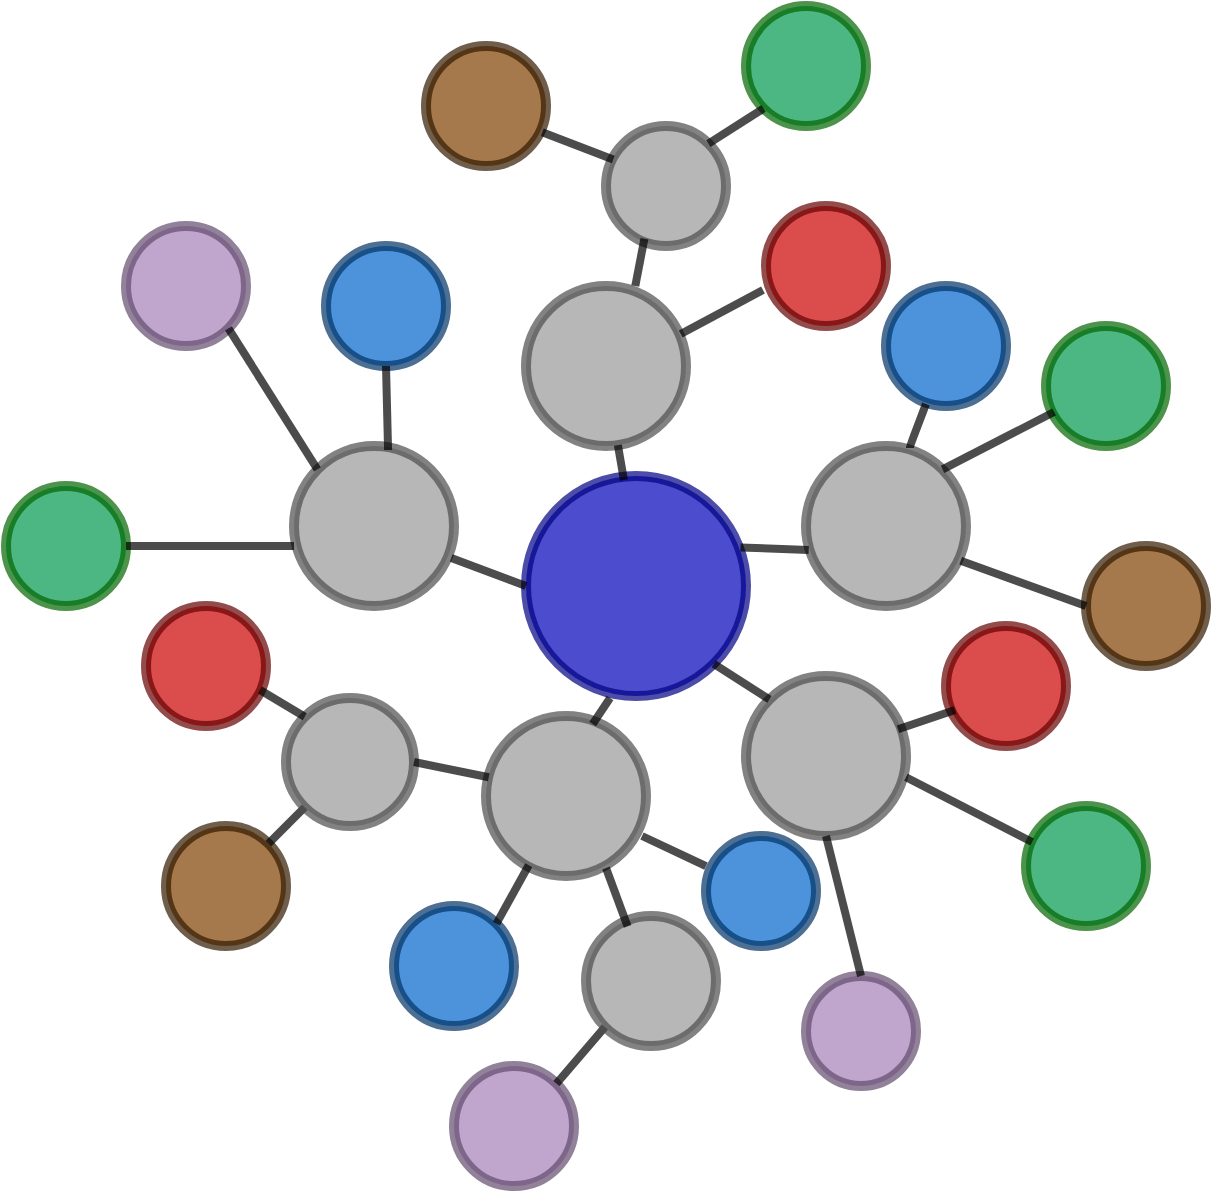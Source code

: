 <mxfile version="14.2.6" type="device"><diagram id="XH89T6Xm5MHnrH90-fYO" name="Page-1"><mxGraphModel dx="1422" dy="800" grid="1" gridSize="10" guides="1" tooltips="1" connect="1" arrows="1" fold="1" page="1" pageScale="1" pageWidth="827" pageHeight="1169" math="0" shadow="0"><root><mxCell id="0"/><mxCell id="1" parent="0"/><mxCell id="HkhIFzkLPedT5ky4OPXI-1" value="" style="ellipse;whiteSpace=wrap;html=1;strokeWidth=5;fillColor=#0000BA;strokeColor=#000085;opacity=70;" vertex="1" parent="1"><mxGeometry x="390" y="305" width="110" height="110" as="geometry"/></mxCell><mxCell id="HkhIFzkLPedT5ky4OPXI-3" value="" style="ellipse;whiteSpace=wrap;html=1;strokeWidth=5;strokeColor=#4D4D4D;fillColor=#999999;opacity=70;" vertex="1" parent="1"><mxGeometry x="530" y="290" width="80" height="80" as="geometry"/></mxCell><mxCell id="HkhIFzkLPedT5ky4OPXI-4" value="" style="ellipse;whiteSpace=wrap;html=1;strokeWidth=5;strokeColor=#4D4D4D;fillColor=#999999;opacity=70;" vertex="1" parent="1"><mxGeometry x="500" y="405" width="80" height="80" as="geometry"/></mxCell><mxCell id="HkhIFzkLPedT5ky4OPXI-5" value="" style="ellipse;whiteSpace=wrap;html=1;strokeWidth=5;strokeColor=#4D4D4D;fillColor=#999999;opacity=70;" vertex="1" parent="1"><mxGeometry x="370" y="425" width="80" height="80" as="geometry"/></mxCell><mxCell id="HkhIFzkLPedT5ky4OPXI-6" value="" style="ellipse;whiteSpace=wrap;html=1;strokeWidth=5;strokeColor=#4D4D4D;fillColor=#999999;opacity=70;" vertex="1" parent="1"><mxGeometry x="274" y="290" width="80" height="80" as="geometry"/></mxCell><mxCell id="HkhIFzkLPedT5ky4OPXI-7" value="" style="ellipse;whiteSpace=wrap;html=1;strokeWidth=5;strokeColor=#4D4D4D;fillColor=#999999;opacity=70;" vertex="1" parent="1"><mxGeometry x="390" y="210" width="80" height="80" as="geometry"/></mxCell><mxCell id="HkhIFzkLPedT5ky4OPXI-10" value="" style="endArrow=none;html=1;entryX=0.975;entryY=0.325;entryDx=0;entryDy=0;entryPerimeter=0;strokeWidth=4;exitX=0.017;exitY=0.65;exitDx=0;exitDy=0;exitPerimeter=0;opacity=70;" edge="1" parent="1" source="HkhIFzkLPedT5ky4OPXI-3" target="HkhIFzkLPedT5ky4OPXI-1"><mxGeometry width="50" height="50" relative="1" as="geometry"><mxPoint x="476.02" y="290" as="sourcePoint"/><mxPoint x="463.04" y="333.04" as="targetPoint"/></mxGeometry></mxCell><mxCell id="HkhIFzkLPedT5ky4OPXI-11" value="" style="endArrow=none;html=1;entryX=1;entryY=1;entryDx=0;entryDy=0;strokeWidth=4;exitX=0;exitY=0;exitDx=0;exitDy=0;opacity=70;" edge="1" parent="1" source="HkhIFzkLPedT5ky4OPXI-4" target="HkhIFzkLPedT5ky4OPXI-1"><mxGeometry width="50" height="50" relative="1" as="geometry"><mxPoint x="486.02" y="300" as="sourcePoint"/><mxPoint x="473.04" y="343.04" as="targetPoint"/></mxGeometry></mxCell><mxCell id="HkhIFzkLPedT5ky4OPXI-12" value="" style="endArrow=none;html=1;entryX=0.667;entryY=0.05;entryDx=0;entryDy=0;entryPerimeter=0;strokeWidth=4;exitX=0.382;exitY=1.009;exitDx=0;exitDy=0;exitPerimeter=0;opacity=70;" edge="1" parent="1" source="HkhIFzkLPedT5ky4OPXI-1" target="HkhIFzkLPedT5ky4OPXI-5"><mxGeometry width="50" height="50" relative="1" as="geometry"><mxPoint x="496.02" y="310" as="sourcePoint"/><mxPoint x="483.04" y="353.04" as="targetPoint"/></mxGeometry></mxCell><mxCell id="HkhIFzkLPedT5ky4OPXI-13" value="" style="endArrow=none;html=1;entryX=0.983;entryY=0.7;entryDx=0;entryDy=0;strokeWidth=4;exitX=0;exitY=0.5;exitDx=0;exitDy=0;opacity=70;entryPerimeter=0;" edge="1" parent="1" source="HkhIFzkLPedT5ky4OPXI-1" target="HkhIFzkLPedT5ky4OPXI-6"><mxGeometry width="50" height="50" relative="1" as="geometry"><mxPoint x="402" y="370" as="sourcePoint"/><mxPoint x="434.02" y="453" as="targetPoint"/></mxGeometry></mxCell><mxCell id="HkhIFzkLPedT5ky4OPXI-15" value="" style="endArrow=none;html=1;entryX=0.445;entryY=0.018;entryDx=0;entryDy=0;strokeWidth=4;entryPerimeter=0;opacity=70;" edge="1" parent="1" source="HkhIFzkLPedT5ky4OPXI-7" target="HkhIFzkLPedT5ky4OPXI-1"><mxGeometry width="50" height="50" relative="1" as="geometry"><mxPoint x="420" y="280" as="sourcePoint"/><mxPoint x="444.02" y="463" as="targetPoint"/></mxGeometry></mxCell><mxCell id="HkhIFzkLPedT5ky4OPXI-18" value="" style="ellipse;whiteSpace=wrap;html=1;strokeWidth=5;fillColor=#00994D;strokeColor=#006600;opacity=70;" vertex="1" parent="1"><mxGeometry x="500" y="70" width="60" height="60" as="geometry"/></mxCell><mxCell id="HkhIFzkLPedT5ky4OPXI-19" value="" style="ellipse;whiteSpace=wrap;html=1;strokeWidth=5;fillColor=#804000;strokeColor=#331A00;opacity=70;" vertex="1" parent="1"><mxGeometry x="340" y="90" width="60" height="60" as="geometry"/></mxCell><mxCell id="HkhIFzkLPedT5ky4OPXI-20" value="" style="ellipse;whiteSpace=wrap;html=1;strokeWidth=5;fillColor=#A680B8;strokeColor=#634C6E;opacity=70;" vertex="1" parent="1"><mxGeometry x="190" y="180" width="60" height="60" as="geometry"/></mxCell><mxCell id="HkhIFzkLPedT5ky4OPXI-23" value="" style="ellipse;whiteSpace=wrap;html=1;strokeWidth=5;fillColor=#A680B8;strokeColor=#634C6E;opacity=70;" vertex="1" parent="1"><mxGeometry x="530" y="555" width="55" height="55" as="geometry"/></mxCell><mxCell id="HkhIFzkLPedT5ky4OPXI-24" value="" style="ellipse;whiteSpace=wrap;html=1;strokeWidth=5;fillColor=#804000;strokeColor=#331A00;opacity=70;" vertex="1" parent="1"><mxGeometry x="210" y="480" width="60" height="60" as="geometry"/></mxCell><mxCell id="HkhIFzkLPedT5ky4OPXI-25" value="" style="ellipse;whiteSpace=wrap;html=1;strokeWidth=5;fillColor=#00994D;strokeColor=#006600;opacity=70;" vertex="1" parent="1"><mxGeometry x="650" y="230" width="60" height="60" as="geometry"/></mxCell><mxCell id="HkhIFzkLPedT5ky4OPXI-26" value="" style="ellipse;whiteSpace=wrap;html=1;strokeWidth=5;fillColor=#00994D;strokeColor=#006600;opacity=70;" vertex="1" parent="1"><mxGeometry x="640" y="470" width="60" height="60" as="geometry"/></mxCell><mxCell id="HkhIFzkLPedT5ky4OPXI-27" value="" style="ellipse;whiteSpace=wrap;html=1;strokeWidth=5;fillColor=#00994D;strokeColor=#006600;opacity=70;" vertex="1" parent="1"><mxGeometry x="130" y="310" width="60" height="60" as="geometry"/></mxCell><mxCell id="HkhIFzkLPedT5ky4OPXI-28" value="" style="ellipse;whiteSpace=wrap;html=1;strokeWidth=5;fillColor=#A680B8;strokeColor=#634C6E;opacity=70;" vertex="1" parent="1"><mxGeometry x="354" y="600" width="60" height="60" as="geometry"/></mxCell><mxCell id="HkhIFzkLPedT5ky4OPXI-30" value="" style="ellipse;whiteSpace=wrap;html=1;strokeWidth=5;fillColor=#804000;strokeColor=#331A00;opacity=70;" vertex="1" parent="1"><mxGeometry x="670" y="340" width="60" height="60" as="geometry"/></mxCell><mxCell id="HkhIFzkLPedT5ky4OPXI-36" value="" style="endArrow=none;html=1;entryX=1;entryY=0;entryDx=0;entryDy=0;strokeWidth=4;exitX=0.067;exitY=0.717;exitDx=0;exitDy=0;opacity=70;exitPerimeter=0;" edge="1" parent="1" source="HkhIFzkLPedT5ky4OPXI-25" target="HkhIFzkLPedT5ky4OPXI-3"><mxGeometry width="50" height="50" relative="1" as="geometry"><mxPoint x="456" y="429.04" as="sourcePoint"/><mxPoint x="440.02" y="473" as="targetPoint"/></mxGeometry></mxCell><mxCell id="HkhIFzkLPedT5ky4OPXI-37" value="" style="endArrow=none;html=1;entryX=0;entryY=0.5;entryDx=0;entryDy=0;strokeWidth=4;exitX=0.967;exitY=0.717;exitDx=0;exitDy=0;exitPerimeter=0;opacity=70;" edge="1" parent="1" source="HkhIFzkLPedT5ky4OPXI-3" target="HkhIFzkLPedT5ky4OPXI-30"><mxGeometry width="50" height="50" relative="1" as="geometry"><mxPoint x="466" y="439.04" as="sourcePoint"/><mxPoint x="450.02" y="483" as="targetPoint"/></mxGeometry></mxCell><mxCell id="HkhIFzkLPedT5ky4OPXI-38" value="" style="endArrow=none;html=1;entryX=0.05;entryY=0.3;entryDx=0;entryDy=0;entryPerimeter=0;strokeWidth=4;exitX=1;exitY=0.633;exitDx=0;exitDy=0;exitPerimeter=0;opacity=70;" edge="1" parent="1" source="HkhIFzkLPedT5ky4OPXI-4" target="HkhIFzkLPedT5ky4OPXI-26"><mxGeometry width="50" height="50" relative="1" as="geometry"><mxPoint x="476" y="449.04" as="sourcePoint"/><mxPoint x="460.02" y="493" as="targetPoint"/></mxGeometry></mxCell><mxCell id="HkhIFzkLPedT5ky4OPXI-39" value="" style="endArrow=none;html=1;entryX=0.5;entryY=0;entryDx=0;entryDy=0;strokeWidth=4;exitX=0.5;exitY=1;exitDx=0;exitDy=0;opacity=70;" edge="1" parent="1" source="HkhIFzkLPedT5ky4OPXI-4" target="HkhIFzkLPedT5ky4OPXI-23"><mxGeometry width="50" height="50" relative="1" as="geometry"><mxPoint x="486" y="459.04" as="sourcePoint"/><mxPoint x="470.02" y="503" as="targetPoint"/></mxGeometry></mxCell><mxCell id="HkhIFzkLPedT5ky4OPXI-40" value="" style="endArrow=none;html=1;entryX=1;entryY=0;entryDx=0;entryDy=0;strokeWidth=4;exitX=0;exitY=1;exitDx=0;exitDy=0;opacity=70;" edge="1" parent="1" source="HkhIFzkLPedT5ky4OPXI-46" target="HkhIFzkLPedT5ky4OPXI-28"><mxGeometry width="50" height="50" relative="1" as="geometry"><mxPoint x="394" y="500" as="sourcePoint"/><mxPoint x="480.02" y="513" as="targetPoint"/></mxGeometry></mxCell><mxCell id="HkhIFzkLPedT5ky4OPXI-41" value="" style="endArrow=none;html=1;entryX=1;entryY=0;entryDx=0;entryDy=0;strokeWidth=4;exitX=0;exitY=1;exitDx=0;exitDy=0;opacity=70;" edge="1" parent="1" source="HkhIFzkLPedT5ky4OPXI-44" target="HkhIFzkLPedT5ky4OPXI-24"><mxGeometry width="50" height="50" relative="1" as="geometry"><mxPoint x="506" y="479.04" as="sourcePoint"/><mxPoint x="490.02" y="523" as="targetPoint"/></mxGeometry></mxCell><mxCell id="HkhIFzkLPedT5ky4OPXI-42" value="" style="endArrow=none;html=1;entryX=1;entryY=0.5;entryDx=0;entryDy=0;strokeWidth=4;exitX=0;exitY=0.625;exitDx=0;exitDy=0;opacity=70;exitPerimeter=0;" edge="1" parent="1" source="HkhIFzkLPedT5ky4OPXI-6" target="HkhIFzkLPedT5ky4OPXI-27"><mxGeometry width="50" height="50" relative="1" as="geometry"><mxPoint x="516" y="489.04" as="sourcePoint"/><mxPoint x="500.02" y="533" as="targetPoint"/></mxGeometry></mxCell><mxCell id="HkhIFzkLPedT5ky4OPXI-43" value="" style="endArrow=none;html=1;entryX=1;entryY=1;entryDx=0;entryDy=0;strokeWidth=4;exitX=0;exitY=0;exitDx=0;exitDy=0;opacity=70;" edge="1" parent="1" source="HkhIFzkLPedT5ky4OPXI-6" target="HkhIFzkLPedT5ky4OPXI-20"><mxGeometry width="50" height="50" relative="1" as="geometry"><mxPoint x="526" y="499.04" as="sourcePoint"/><mxPoint x="510.02" y="543" as="targetPoint"/></mxGeometry></mxCell><mxCell id="HkhIFzkLPedT5ky4OPXI-44" value="" style="ellipse;whiteSpace=wrap;html=1;strokeWidth=5;strokeColor=#4D4D4D;fillColor=#999999;opacity=70;" vertex="1" parent="1"><mxGeometry x="270" y="416" width="64" height="64" as="geometry"/></mxCell><mxCell id="HkhIFzkLPedT5ky4OPXI-45" value="" style="ellipse;whiteSpace=wrap;html=1;strokeWidth=5;strokeColor=#4D4D4D;fillColor=#999999;opacity=70;" vertex="1" parent="1"><mxGeometry x="430" y="130" width="60" height="60" as="geometry"/></mxCell><mxCell id="HkhIFzkLPedT5ky4OPXI-46" value="" style="ellipse;whiteSpace=wrap;html=1;strokeWidth=5;strokeColor=#4D4D4D;fillColor=#999999;opacity=70;" vertex="1" parent="1"><mxGeometry x="420" y="525" width="65" height="65" as="geometry"/></mxCell><mxCell id="HkhIFzkLPedT5ky4OPXI-47" value="" style="endArrow=none;html=1;entryX=0.683;entryY=0;entryDx=0;entryDy=0;strokeWidth=4;entryPerimeter=0;exitX=0.32;exitY=0.94;exitDx=0;exitDy=0;exitPerimeter=0;opacity=70;" edge="1" parent="1" source="HkhIFzkLPedT5ky4OPXI-45" target="HkhIFzkLPedT5ky4OPXI-7"><mxGeometry width="50" height="50" relative="1" as="geometry"><mxPoint x="434.703" y="299.629" as="sourcePoint"/><mxPoint x="440" y="333.04" as="targetPoint"/></mxGeometry></mxCell><mxCell id="HkhIFzkLPedT5ky4OPXI-48" value="" style="endArrow=none;html=1;entryX=0.06;entryY=0.28;entryDx=0;entryDy=0;strokeWidth=4;entryPerimeter=0;exitX=0.969;exitY=0.719;exitDx=0;exitDy=0;opacity=70;exitPerimeter=0;" edge="1" parent="1" source="HkhIFzkLPedT5ky4OPXI-19" target="HkhIFzkLPedT5ky4OPXI-45"><mxGeometry width="50" height="50" relative="1" as="geometry"><mxPoint x="444.703" y="309.629" as="sourcePoint"/><mxPoint x="450" y="343.04" as="targetPoint"/></mxGeometry></mxCell><mxCell id="HkhIFzkLPedT5ky4OPXI-49" value="" style="endArrow=none;html=1;entryX=1;entryY=0;entryDx=0;entryDy=0;strokeWidth=4;exitX=0;exitY=1;exitDx=0;exitDy=0;opacity=70;" edge="1" parent="1" source="HkhIFzkLPedT5ky4OPXI-18" target="HkhIFzkLPedT5ky4OPXI-45"><mxGeometry width="50" height="50" relative="1" as="geometry"><mxPoint x="378.142" y="124.142" as="sourcePoint"/><mxPoint x="443" y="164" as="targetPoint"/></mxGeometry></mxCell><mxCell id="HkhIFzkLPedT5ky4OPXI-50" value="" style="endArrow=none;html=1;entryX=0.32;entryY=0.08;entryDx=0;entryDy=0;entryPerimeter=0;strokeWidth=4;exitX=0.75;exitY=0.95;exitDx=0;exitDy=0;exitPerimeter=0;opacity=70;" edge="1" parent="1" source="HkhIFzkLPedT5ky4OPXI-5" target="HkhIFzkLPedT5ky4OPXI-46"><mxGeometry width="50" height="50" relative="1" as="geometry"><mxPoint x="540" y="480" as="sourcePoint"/><mxPoint x="553" y="540" as="targetPoint"/></mxGeometry></mxCell><mxCell id="HkhIFzkLPedT5ky4OPXI-51" value="" style="endArrow=none;html=1;entryX=0.017;entryY=0.383;entryDx=0;entryDy=0;entryPerimeter=0;strokeWidth=4;exitX=1;exitY=0.5;exitDx=0;exitDy=0;opacity=70;" edge="1" parent="1" source="HkhIFzkLPedT5ky4OPXI-44" target="HkhIFzkLPedT5ky4OPXI-5"><mxGeometry width="50" height="50" relative="1" as="geometry"><mxPoint x="334" y="455" as="sourcePoint"/><mxPoint x="563" y="550" as="targetPoint"/></mxGeometry></mxCell><mxCell id="HkhIFzkLPedT5ky4OPXI-52" value="" style="ellipse;whiteSpace=wrap;html=1;strokeWidth=5;opacity=70;fillColor=#CC0000;strokeColor=#660000;" vertex="1" parent="1"><mxGeometry x="510" y="170" width="60" height="60" as="geometry"/></mxCell><mxCell id="HkhIFzkLPedT5ky4OPXI-53" value="" style="ellipse;whiteSpace=wrap;html=1;strokeWidth=5;opacity=70;fillColor=#CC0000;strokeColor=#660000;" vertex="1" parent="1"><mxGeometry x="600" y="380" width="60" height="60" as="geometry"/></mxCell><mxCell id="HkhIFzkLPedT5ky4OPXI-54" value="" style="ellipse;whiteSpace=wrap;html=1;strokeWidth=5;opacity=70;fillColor=#CC0000;strokeColor=#660000;" vertex="1" parent="1"><mxGeometry x="200" y="370" width="60" height="60" as="geometry"/></mxCell><mxCell id="HkhIFzkLPedT5ky4OPXI-55" value="" style="endArrow=none;html=1;entryX=0.95;entryY=0.7;entryDx=0;entryDy=0;strokeWidth=4;exitX=0;exitY=0;exitDx=0;exitDy=0;opacity=70;entryPerimeter=0;" edge="1" parent="1" source="HkhIFzkLPedT5ky4OPXI-44" target="HkhIFzkLPedT5ky4OPXI-54"><mxGeometry width="50" height="50" relative="1" as="geometry"><mxPoint x="301.322" y="482.678" as="sourcePoint"/><mxPoint x="254.142" y="515.858" as="targetPoint"/></mxGeometry></mxCell><mxCell id="HkhIFzkLPedT5ky4OPXI-56" value="" style="endArrow=none;html=1;entryX=0.967;entryY=0.3;entryDx=0;entryDy=0;strokeWidth=4;exitX=-0.025;exitY=0.7;exitDx=0;exitDy=0;opacity=70;exitPerimeter=0;entryPerimeter=0;" edge="1" parent="1" source="HkhIFzkLPedT5ky4OPXI-52" target="HkhIFzkLPedT5ky4OPXI-7"><mxGeometry width="50" height="50" relative="1" as="geometry"><mxPoint x="311.322" y="492.678" as="sourcePoint"/><mxPoint x="264.142" y="525.858" as="targetPoint"/></mxGeometry></mxCell><mxCell id="HkhIFzkLPedT5ky4OPXI-57" value="" style="endArrow=none;html=1;entryX=0.075;entryY=0.7;entryDx=0;entryDy=0;strokeWidth=4;opacity=70;entryPerimeter=0;exitX=0.95;exitY=0.333;exitDx=0;exitDy=0;exitPerimeter=0;" edge="1" parent="1" source="HkhIFzkLPedT5ky4OPXI-4" target="HkhIFzkLPedT5ky4OPXI-53"><mxGeometry width="50" height="50" relative="1" as="geometry"><mxPoint x="570" y="440" as="sourcePoint"/><mxPoint x="274.142" y="535.858" as="targetPoint"/></mxGeometry></mxCell><mxCell id="HkhIFzkLPedT5ky4OPXI-58" value="" style="ellipse;whiteSpace=wrap;html=1;strokeWidth=5;opacity=70;fillColor=#0066CC;strokeColor=#003366;" vertex="1" parent="1"><mxGeometry x="290" y="190" width="60" height="60" as="geometry"/></mxCell><mxCell id="HkhIFzkLPedT5ky4OPXI-59" value="" style="endArrow=none;html=1;entryX=0.5;entryY=1;entryDx=0;entryDy=0;strokeWidth=4;exitX=0.588;exitY=0.025;exitDx=0;exitDy=0;opacity=70;exitPerimeter=0;" edge="1" parent="1" source="HkhIFzkLPedT5ky4OPXI-6" target="HkhIFzkLPedT5ky4OPXI-58"><mxGeometry width="50" height="50" relative="1" as="geometry"><mxPoint x="292.787" y="308.787" as="sourcePoint"/><mxPoint x="247" y="249" as="targetPoint"/></mxGeometry></mxCell><mxCell id="HkhIFzkLPedT5ky4OPXI-60" value="" style="ellipse;whiteSpace=wrap;html=1;strokeWidth=5;opacity=70;fillColor=#0066CC;strokeColor=#003366;" vertex="1" parent="1"><mxGeometry x="480" y="485" width="55" height="55" as="geometry"/></mxCell><mxCell id="HkhIFzkLPedT5ky4OPXI-61" value="" style="endArrow=none;html=1;entryX=0;entryY=0.273;entryDx=0;entryDy=0;strokeWidth=4;exitX=0.975;exitY=0.75;exitDx=0;exitDy=0;opacity=70;exitPerimeter=0;entryPerimeter=0;" edge="1" parent="1" source="HkhIFzkLPedT5ky4OPXI-5" target="HkhIFzkLPedT5ky4OPXI-60"><mxGeometry width="50" height="50" relative="1" as="geometry"><mxPoint x="425" y="507" as="sourcePoint"/><mxPoint x="446" y="539" as="targetPoint"/></mxGeometry></mxCell><mxCell id="HkhIFzkLPedT5ky4OPXI-62" value="" style="ellipse;whiteSpace=wrap;html=1;strokeWidth=5;opacity=70;fillColor=#0066CC;strokeColor=#003366;" vertex="1" parent="1"><mxGeometry x="570" y="210" width="60" height="60" as="geometry"/></mxCell><mxCell id="HkhIFzkLPedT5ky4OPXI-63" value="" style="endArrow=none;html=1;strokeWidth=4;opacity=70;entryX=0.65;entryY=0.013;entryDx=0;entryDy=0;entryPerimeter=0;exitX=0.333;exitY=0.983;exitDx=0;exitDy=0;exitPerimeter=0;" edge="1" parent="1" source="HkhIFzkLPedT5ky4OPXI-62" target="HkhIFzkLPedT5ky4OPXI-3"><mxGeometry width="50" height="50" relative="1" as="geometry"><mxPoint x="590" y="270" as="sourcePoint"/><mxPoint x="588" y="290" as="targetPoint"/><Array as="points"><mxPoint x="582" y="290"/></Array></mxGeometry></mxCell><mxCell id="HkhIFzkLPedT5ky4OPXI-64" value="" style="ellipse;whiteSpace=wrap;html=1;strokeWidth=5;opacity=70;fillColor=#0066CC;strokeColor=#003366;" vertex="1" parent="1"><mxGeometry x="324" y="520" width="60" height="60" as="geometry"/></mxCell><mxCell id="HkhIFzkLPedT5ky4OPXI-65" value="" style="endArrow=none;html=1;entryX=1;entryY=0;entryDx=0;entryDy=0;strokeWidth=4;exitX=0.267;exitY=0.933;exitDx=0;exitDy=0;exitPerimeter=0;opacity=70;" edge="1" parent="1" source="HkhIFzkLPedT5ky4OPXI-5" target="HkhIFzkLPedT5ky4OPXI-64"><mxGeometry width="50" height="50" relative="1" as="geometry"><mxPoint x="436" y="409.04" as="sourcePoint"/><mxPoint x="420.02" y="453" as="targetPoint"/></mxGeometry></mxCell></root></mxGraphModel></diagram></mxfile>